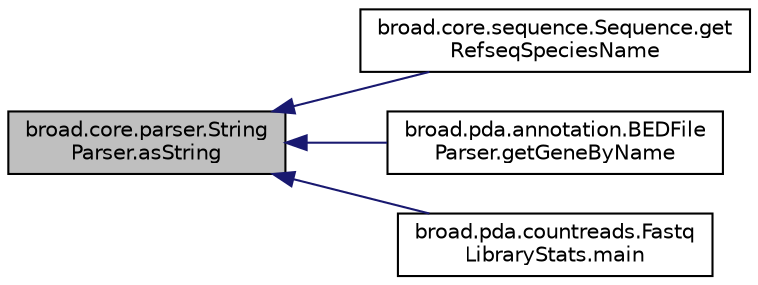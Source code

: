digraph "broad.core.parser.StringParser.asString"
{
  edge [fontname="Helvetica",fontsize="10",labelfontname="Helvetica",labelfontsize="10"];
  node [fontname="Helvetica",fontsize="10",shape=record];
  rankdir="LR";
  Node1 [label="broad.core.parser.String\lParser.asString",height=0.2,width=0.4,color="black", fillcolor="grey75", style="filled" fontcolor="black"];
  Node1 -> Node2 [dir="back",color="midnightblue",fontsize="10",style="solid",fontname="Helvetica"];
  Node2 [label="broad.core.sequence.Sequence.get\lRefseqSpeciesName",height=0.2,width=0.4,color="black", fillcolor="white", style="filled",URL="$classbroad_1_1core_1_1sequence_1_1_sequence.html#a3da56d57c8b71c784b28caad5b810856"];
  Node1 -> Node3 [dir="back",color="midnightblue",fontsize="10",style="solid",fontname="Helvetica"];
  Node3 [label="broad.pda.annotation.BEDFile\lParser.getGeneByName",height=0.2,width=0.4,color="black", fillcolor="white", style="filled",URL="$classbroad_1_1pda_1_1annotation_1_1_b_e_d_file_parser.html#abd060b4376a538313b22991bf1eab8a9"];
  Node1 -> Node4 [dir="back",color="midnightblue",fontsize="10",style="solid",fontname="Helvetica"];
  Node4 [label="broad.pda.countreads.Fastq\lLibraryStats.main",height=0.2,width=0.4,color="black", fillcolor="white", style="filled",URL="$classbroad_1_1pda_1_1countreads_1_1_fastq_library_stats.html#aeb8b21c540228a98bd7a41bba2a8ec99"];
}
